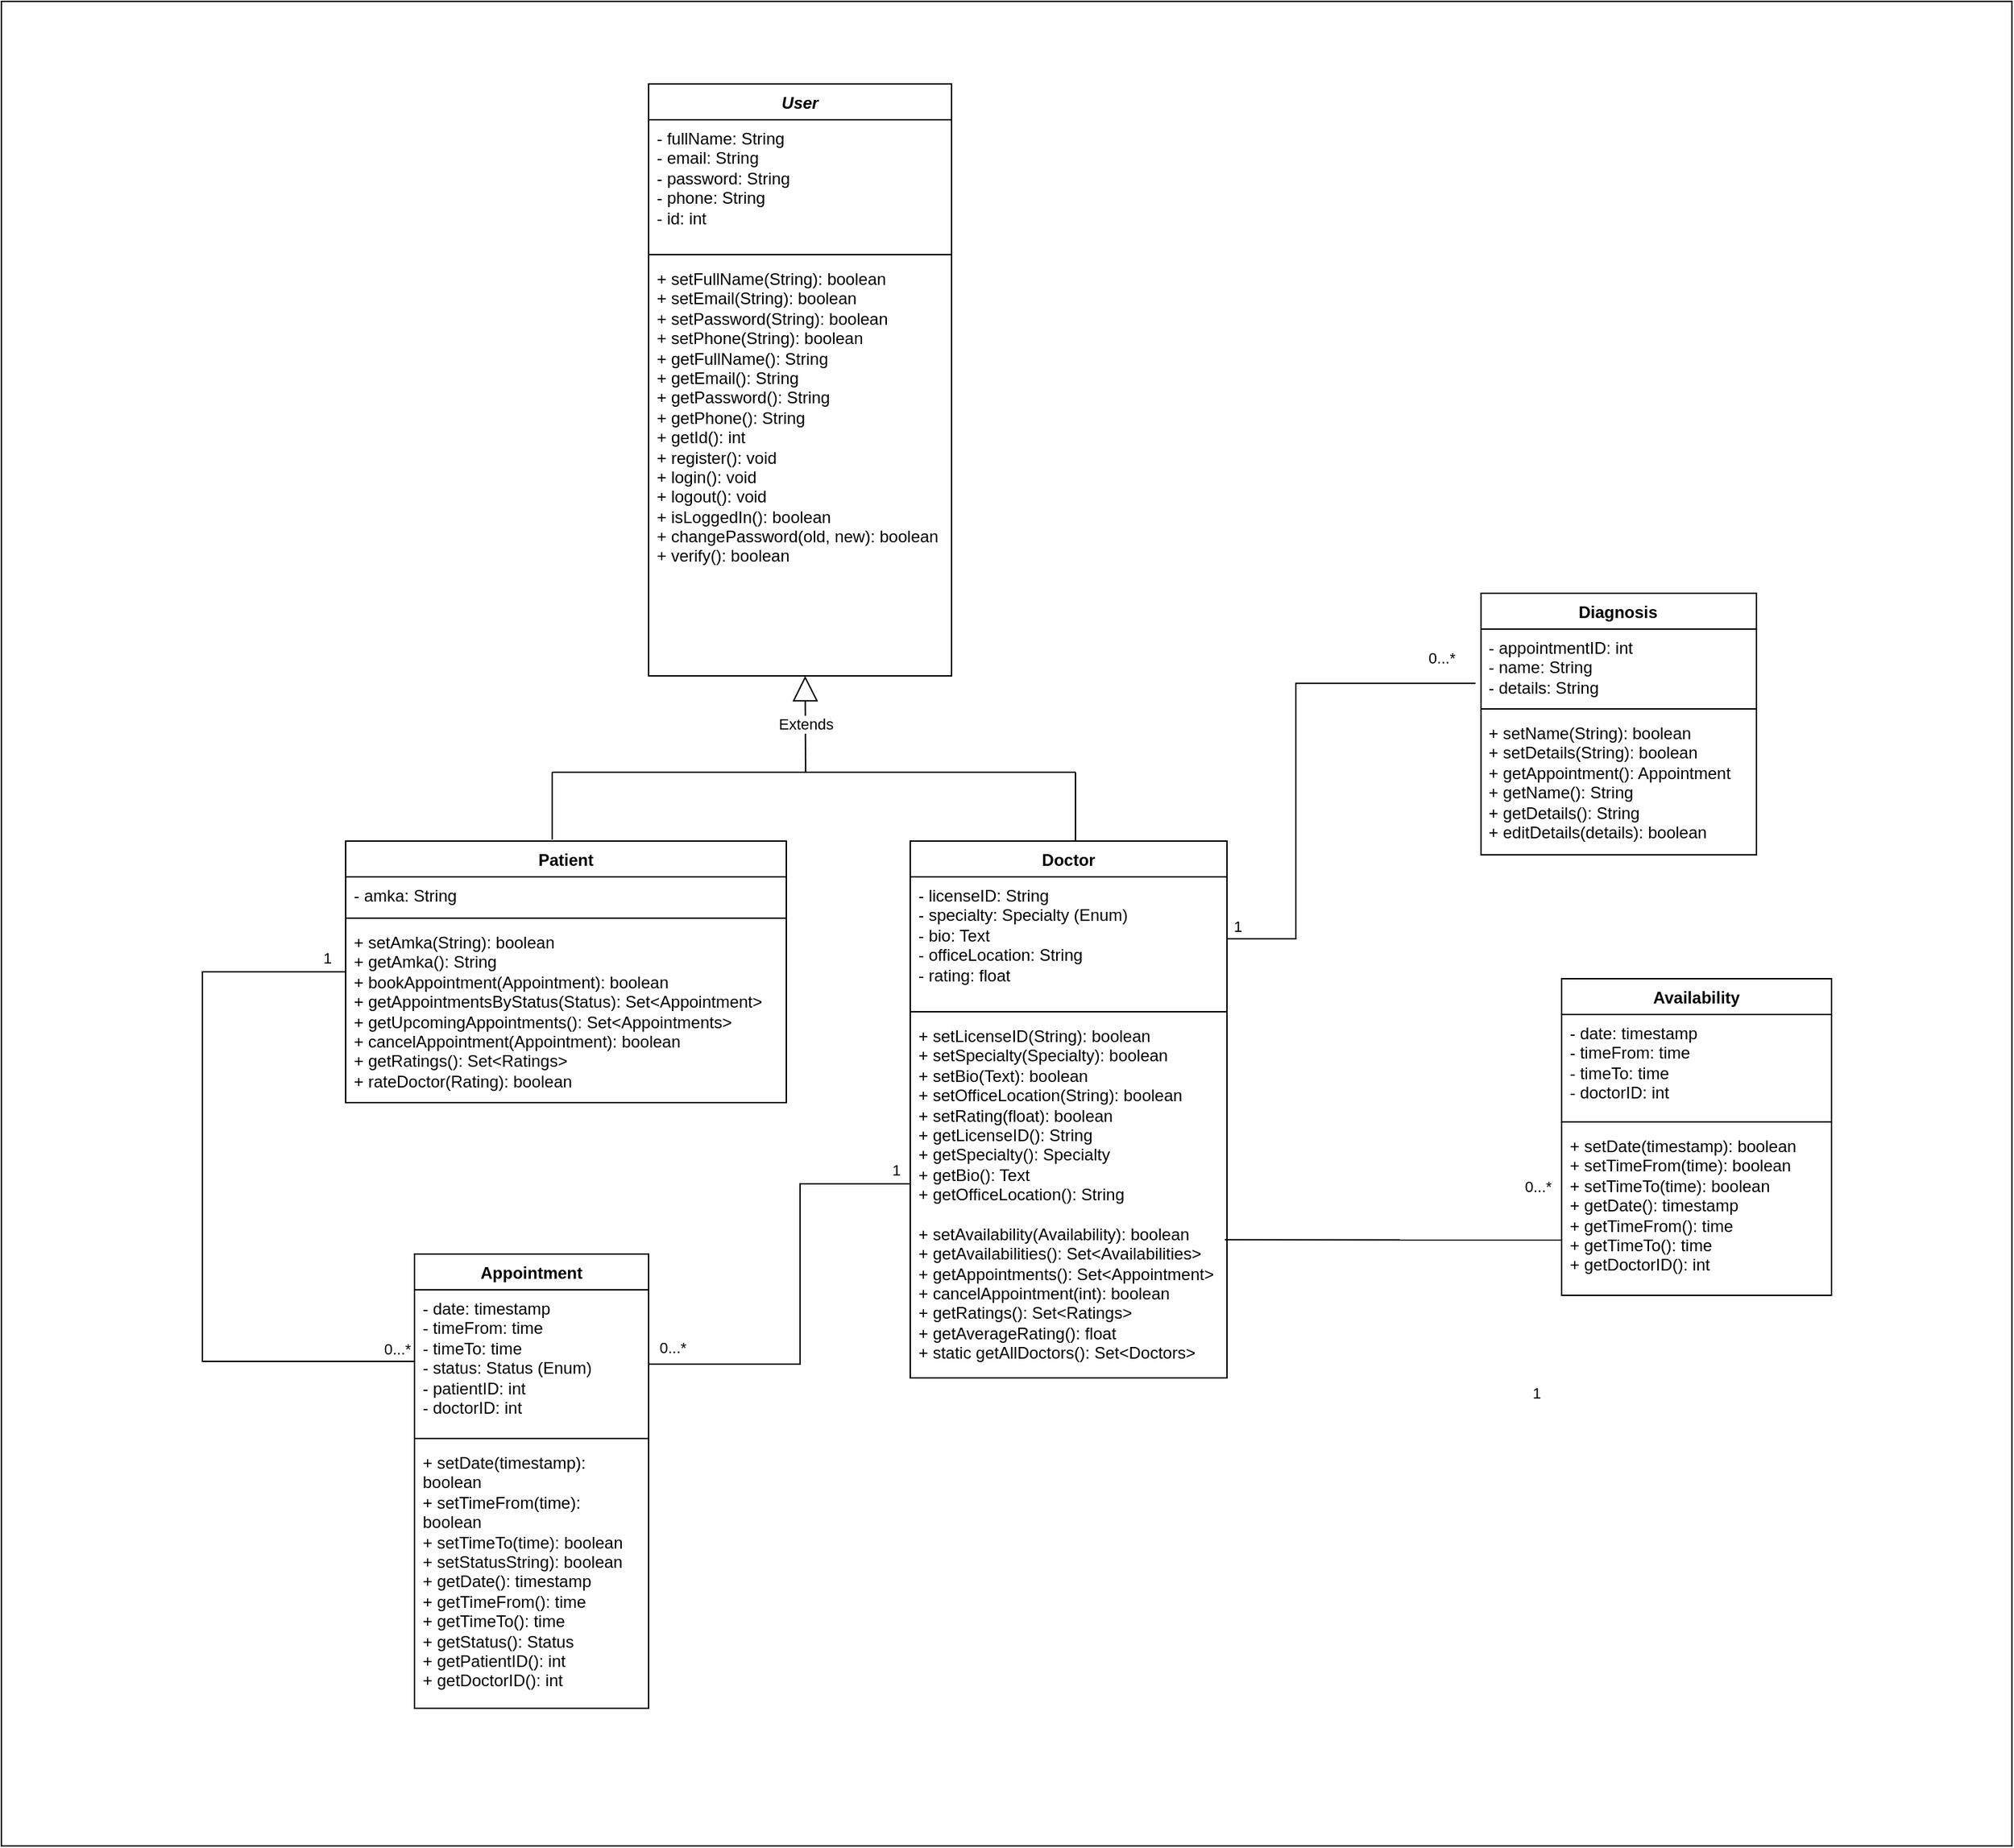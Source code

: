 <mxfile>
    <diagram name="Σελίδα-1" id="ma7eOHYsg1zkFZsJwAv3">
        <mxGraphModel dx="4835" dy="3485" grid="1" gridSize="10" guides="1" tooltips="1" connect="1" arrows="1" fold="1" page="1" pageScale="1" pageWidth="827" pageHeight="1169" math="0" shadow="0">
            <root>
                <mxCell id="0"/>
                <mxCell id="1" parent="0"/>
                <mxCell id="2" value="" style="rounded=0;whiteSpace=wrap;html=1;" vertex="1" parent="1">
                    <mxGeometry x="-590" y="-120" width="1460" height="1340" as="geometry"/>
                </mxCell>
                <mxCell id="nEy-xEynWaODndx7Sjhn-1" value="&lt;i&gt;User&lt;/i&gt;" style="swimlane;fontStyle=1;align=center;verticalAlign=top;childLayout=stackLayout;horizontal=1;startSize=26;horizontalStack=0;resizeParent=1;resizeParentMax=0;resizeLast=0;collapsible=1;marginBottom=0;whiteSpace=wrap;html=1;" parent="1" vertex="1">
                    <mxGeometry x="-120" y="-60" width="220" height="430" as="geometry">
                        <mxRectangle x="-120" y="40" width="70" height="30" as="alternateBounds"/>
                    </mxGeometry>
                </mxCell>
                <mxCell id="nEy-xEynWaODndx7Sjhn-2" value="- fullName: String&lt;div&gt;- email: String&lt;/div&gt;&lt;div&gt;- password: String&lt;/div&gt;&lt;div&gt;- phone: String&lt;/div&gt;&lt;div&gt;- id: int&lt;/div&gt;" style="text;strokeColor=none;fillColor=none;align=left;verticalAlign=top;spacingLeft=4;spacingRight=4;overflow=hidden;rotatable=0;points=[[0,0.5],[1,0.5]];portConstraint=eastwest;whiteSpace=wrap;html=1;" parent="nEy-xEynWaODndx7Sjhn-1" vertex="1">
                    <mxGeometry y="26" width="220" height="94" as="geometry"/>
                </mxCell>
                <mxCell id="nEy-xEynWaODndx7Sjhn-3" value="" style="line;strokeWidth=1;fillColor=none;align=left;verticalAlign=middle;spacingTop=-1;spacingLeft=3;spacingRight=3;rotatable=0;labelPosition=right;points=[];portConstraint=eastwest;strokeColor=inherit;" parent="nEy-xEynWaODndx7Sjhn-1" vertex="1">
                    <mxGeometry y="120" width="220" height="8" as="geometry"/>
                </mxCell>
                <mxCell id="nEy-xEynWaODndx7Sjhn-4" value="&lt;div&gt;&lt;font style=&quot;color: rgb(0, 0, 0);&quot;&gt;+ setFullName(String): boolean&lt;/font&gt;&lt;/div&gt;&lt;div&gt;&lt;div&gt;&lt;font style=&quot;color: rgb(0, 0, 0);&quot;&gt;+ setEmail(String): boolean&lt;/font&gt;&lt;/div&gt;&lt;/div&gt;&lt;div&gt;&lt;div&gt;&lt;font style=&quot;color: rgb(0, 0, 0);&quot;&gt;+ setPassword(String): boolean&lt;/font&gt;&lt;/div&gt;&lt;/div&gt;&lt;div&gt;&lt;div&gt;&lt;font style=&quot;color: rgb(0, 0, 0);&quot;&gt;+ setPhone(String): boolean&lt;/font&gt;&lt;/div&gt;&lt;/div&gt;&lt;div&gt;&lt;div&gt;&lt;font style=&quot;color: rgb(0, 0, 0);&quot;&gt;+ getFullName(): String&lt;/font&gt;&lt;/div&gt;&lt;div&gt;&lt;font style=&quot;color: rgb(0, 0, 0);&quot;&gt;+ getEmail(): String&lt;/font&gt;&lt;/div&gt;&lt;div&gt;&lt;font style=&quot;color: rgb(0, 0, 0);&quot;&gt;+ getPassword(): String&lt;/font&gt;&lt;/div&gt;&lt;div&gt;&lt;font style=&quot;color: rgb(0, 0, 0);&quot;&gt;+ getPhone(): String&lt;/font&gt;&lt;/div&gt;&lt;/div&gt;&lt;div&gt;&lt;font style=&quot;color: rgb(0, 0, 0);&quot;&gt;+ getId(): int&lt;/font&gt;&lt;/div&gt;&lt;font style=&quot;color: rgb(0, 0, 0);&quot;&gt;+ register(): void&lt;/font&gt;&lt;div&gt;&lt;font style=&quot;color: rgb(0, 0, 0);&quot;&gt;+ login(): void&lt;/font&gt;&lt;div&gt;&lt;font style=&quot;color: rgb(0, 0, 0);&quot;&gt;+ logout(): void&lt;/font&gt;&lt;/div&gt;&lt;div&gt;&lt;font style=&quot;color: rgb(0, 0, 0);&quot;&gt;+ isLoggedIn(): boolean&lt;/font&gt;&lt;/div&gt;&lt;div&gt;&lt;font style=&quot;color: rgb(0, 0, 0);&quot;&gt;+ changePassword(old, new): boolean&lt;/font&gt;&lt;/div&gt;&lt;div&gt;&lt;font style=&quot;color: rgb(0, 0, 0);&quot;&gt;+ verify(): boolean&lt;br&gt;&lt;/font&gt;&lt;div&gt;&lt;br&gt;&lt;/div&gt;&lt;/div&gt;&lt;/div&gt;" style="text;strokeColor=none;fillColor=none;align=left;verticalAlign=top;spacingLeft=4;spacingRight=4;overflow=hidden;rotatable=0;points=[[0,0.5],[1,0.5]];portConstraint=eastwest;whiteSpace=wrap;html=1;" parent="nEy-xEynWaODndx7Sjhn-1" vertex="1">
                    <mxGeometry y="128" width="220" height="302" as="geometry"/>
                </mxCell>
                <mxCell id="nEy-xEynWaODndx7Sjhn-5" value="Doctor" style="swimlane;fontStyle=1;align=center;verticalAlign=top;childLayout=stackLayout;horizontal=1;startSize=26;horizontalStack=0;resizeParent=1;resizeParentMax=0;resizeLast=0;collapsible=1;marginBottom=0;whiteSpace=wrap;html=1;" parent="1" vertex="1">
                    <mxGeometry x="70" y="490" width="230" height="390" as="geometry"/>
                </mxCell>
                <mxCell id="nEy-xEynWaODndx7Sjhn-6" value="- licenseID: String&lt;div&gt;- specialty: Specialty (Enum)&lt;/div&gt;&lt;div&gt;- bio: Text&lt;/div&gt;&lt;div&gt;- officeLocation: String&lt;/div&gt;&lt;div&gt;- rating: float&lt;/div&gt;" style="text;strokeColor=none;fillColor=none;align=left;verticalAlign=top;spacingLeft=4;spacingRight=4;overflow=hidden;rotatable=0;points=[[0,0.5],[1,0.5]];portConstraint=eastwest;whiteSpace=wrap;html=1;" parent="nEy-xEynWaODndx7Sjhn-5" vertex="1">
                    <mxGeometry y="26" width="230" height="94" as="geometry"/>
                </mxCell>
                <mxCell id="nEy-xEynWaODndx7Sjhn-7" value="" style="line;strokeWidth=1;fillColor=none;align=left;verticalAlign=middle;spacingTop=-1;spacingLeft=3;spacingRight=3;rotatable=0;labelPosition=right;points=[];portConstraint=eastwest;strokeColor=inherit;" parent="nEy-xEynWaODndx7Sjhn-5" vertex="1">
                    <mxGeometry y="120" width="230" height="8" as="geometry"/>
                </mxCell>
                <mxCell id="nEy-xEynWaODndx7Sjhn-8" value="&lt;div&gt;&lt;div&gt;&lt;font style=&quot;color: rgb(0, 0, 0);&quot;&gt;+ setLicenseID(String): boolean&lt;/font&gt;&lt;/div&gt;&lt;div&gt;&lt;font style=&quot;color: rgb(0, 0, 0);&quot;&gt;+ setSpecialty(Specialty): boolean&lt;/font&gt;&lt;/div&gt;&lt;div&gt;&lt;font style=&quot;color: rgb(0, 0, 0);&quot;&gt;+ setBio(Text):&amp;nbsp;&lt;span style=&quot;background-color: transparent;&quot;&gt;boolean&lt;/span&gt;&lt;/font&gt;&lt;/div&gt;&lt;div&gt;&lt;font style=&quot;color: rgb(0, 0, 0);&quot;&gt;+ setOfficeLocation(String):&amp;nbsp;&lt;span style=&quot;background-color: transparent;&quot;&gt;boolean&lt;/span&gt;&lt;/font&gt;&lt;/div&gt;&lt;div&gt;&lt;font style=&quot;color: rgb(0, 0, 0);&quot;&gt;+ setRating(float):&amp;nbsp;&lt;span style=&quot;background-color: transparent;&quot;&gt;boolean&lt;/span&gt;&lt;/font&gt;&lt;/div&gt;&lt;div&gt;&lt;div&gt;&lt;font style=&quot;color: rgb(0, 0, 0);&quot;&gt;+ getLicenseID(): String&lt;/font&gt;&lt;/div&gt;&lt;div&gt;&lt;font style=&quot;color: rgb(0, 0, 0);&quot;&gt;+ getSpecialty(): Specialty&lt;/font&gt;&lt;/div&gt;&lt;div&gt;&lt;font style=&quot;color: rgb(0, 0, 0);&quot;&gt;+ getBio(): Text&lt;/font&gt;&lt;/div&gt;&lt;div&gt;&lt;font style=&quot;color: rgb(0, 0, 0);&quot;&gt;+ getOfficeLocation(): String&lt;/font&gt;&lt;/div&gt;&lt;/div&gt;&lt;/div&gt;&lt;div&gt;&lt;font style=&quot;color: rgb(0, 0, 0);&quot;&gt;&lt;br&gt;&lt;/font&gt;&lt;/div&gt;&lt;font style=&quot;color: rgb(0, 0, 0);&quot;&gt;+ setAvailability(Availability): boolean&lt;/font&gt;&lt;div&gt;&lt;font style=&quot;color: rgb(0, 0, 0);&quot;&gt;&lt;font&gt;+ getAvailabilities(): Set&amp;lt;Availabilities&amp;gt;&lt;/font&gt;&lt;br&gt;&lt;/font&gt;&lt;div&gt;&lt;span style=&quot;background-color: transparent;&quot;&gt;&lt;font style=&quot;color: rgb(0, 0, 0);&quot;&gt;+ getAppointments(): Set&amp;lt;Appointment&amp;gt;&lt;/font&gt;&lt;/span&gt;&lt;div&gt;&lt;div&gt;&lt;font style=&quot;color: rgb(0, 0, 0);&quot;&gt;+ cancelAppointment(int): boolean&lt;/font&gt;&lt;/div&gt;&lt;div&gt;&lt;font style=&quot;color: rgb(0, 0, 0);&quot;&gt;+ getRatings(): Set&amp;lt;Ratings&amp;gt;&lt;/font&gt;&lt;/div&gt;&lt;/div&gt;&lt;/div&gt;&lt;div&gt;&lt;font style=&quot;color: rgb(0, 0, 0);&quot;&gt;+ getAverageRating(): float&lt;/font&gt;&lt;/div&gt;&lt;div&gt;&lt;font style=&quot;color: rgb(0, 0, 0);&quot;&gt;+ static getAll&lt;span style=&quot;background-color: transparent;&quot;&gt;Doctors(): Set&amp;lt;Doctors&amp;gt;&lt;/span&gt;&lt;/font&gt;&lt;/div&gt;&lt;/div&gt;" style="text;strokeColor=none;fillColor=none;align=left;verticalAlign=top;spacingLeft=4;spacingRight=4;overflow=hidden;rotatable=0;points=[[0,0.5],[1,0.5]];portConstraint=eastwest;whiteSpace=wrap;html=1;" parent="nEy-xEynWaODndx7Sjhn-5" vertex="1">
                    <mxGeometry y="128" width="230" height="262" as="geometry"/>
                </mxCell>
                <mxCell id="nEy-xEynWaODndx7Sjhn-9" value="Patient" style="swimlane;fontStyle=1;align=center;verticalAlign=top;childLayout=stackLayout;horizontal=1;startSize=26;horizontalStack=0;resizeParent=1;resizeParentMax=0;resizeLast=0;collapsible=1;marginBottom=0;whiteSpace=wrap;html=1;" parent="1" vertex="1">
                    <mxGeometry x="-340" y="490" width="320" height="190" as="geometry"/>
                </mxCell>
                <mxCell id="nEy-xEynWaODndx7Sjhn-10" value="- amka: String" style="text;strokeColor=none;fillColor=none;align=left;verticalAlign=top;spacingLeft=4;spacingRight=4;overflow=hidden;rotatable=0;points=[[0,0.5],[1,0.5]];portConstraint=eastwest;whiteSpace=wrap;html=1;" parent="nEy-xEynWaODndx7Sjhn-9" vertex="1">
                    <mxGeometry y="26" width="320" height="26" as="geometry"/>
                </mxCell>
                <mxCell id="nEy-xEynWaODndx7Sjhn-11" value="" style="line;strokeWidth=1;fillColor=none;align=left;verticalAlign=middle;spacingTop=-1;spacingLeft=3;spacingRight=3;rotatable=0;labelPosition=right;points=[];portConstraint=eastwest;strokeColor=inherit;" parent="nEy-xEynWaODndx7Sjhn-9" vertex="1">
                    <mxGeometry y="52" width="320" height="8" as="geometry"/>
                </mxCell>
                <mxCell id="nEy-xEynWaODndx7Sjhn-12" value="&lt;div&gt;&lt;div&gt;&lt;span style=&quot;background-color: transparent;&quot;&gt;&lt;font style=&quot;color: rgb(0, 0, 0);&quot;&gt;+ setAmka(String): boolean&lt;/font&gt;&lt;/span&gt;&lt;/div&gt;&lt;div&gt;&lt;div&gt;&lt;font style=&quot;color: rgb(0, 0, 0);&quot;&gt;+ getAmka(): String&lt;/font&gt;&lt;/div&gt;&lt;/div&gt;&lt;/div&gt;&lt;div&gt;&lt;font style=&quot;color: rgb(0, 0, 0);&quot;&gt;+ bookAppointment(Appointment): boolean&lt;/font&gt;&lt;/div&gt;&lt;div&gt;&lt;font style=&quot;color: rgb(0, 0, 0);&quot;&gt;+ getAppointments&lt;font&gt;ByStatus&lt;/font&gt;(Status): Set&amp;lt;Appointment&amp;gt;&lt;/font&gt;&lt;/div&gt;&lt;div&gt;&lt;font style=&quot;color: rgb(0, 0, 0);&quot;&gt;+ getUpcomingAppointments(): Set&amp;lt;Appointments&amp;gt;&lt;/font&gt;&lt;/div&gt;&lt;div&gt;&lt;div&gt;&lt;font style=&quot;color: rgb(0, 0, 0);&quot;&gt;+ cancelAppointment(Appointment): boolean&lt;/font&gt;&lt;/div&gt;&lt;/div&gt;&lt;div&gt;&lt;span style=&quot;background-color: transparent;&quot;&gt;&lt;font style=&quot;color: rgb(0, 0, 0);&quot;&gt;+ getRatings(): Set&amp;lt;Ratings&amp;gt;&amp;nbsp;&lt;/font&gt;&lt;/span&gt;&lt;/div&gt;&lt;div&gt;&lt;font style=&quot;color: rgb(0, 0, 0);&quot;&gt;+ rateDoctor(Rating): boolean&lt;/font&gt;&lt;/div&gt;" style="text;strokeColor=none;fillColor=none;align=left;verticalAlign=top;spacingLeft=4;spacingRight=4;overflow=hidden;rotatable=0;points=[[0,0.5],[1,0.5]];portConstraint=eastwest;whiteSpace=wrap;html=1;" parent="nEy-xEynWaODndx7Sjhn-9" vertex="1">
                    <mxGeometry y="60" width="320" height="130" as="geometry"/>
                </mxCell>
                <mxCell id="nEy-xEynWaODndx7Sjhn-13" value="Appointment" style="swimlane;fontStyle=1;align=center;verticalAlign=top;childLayout=stackLayout;horizontal=1;startSize=26;horizontalStack=0;resizeParent=1;resizeParentMax=0;resizeLast=0;collapsible=1;marginBottom=0;whiteSpace=wrap;html=1;" parent="1" vertex="1">
                    <mxGeometry x="-290" y="790" width="170" height="330" as="geometry"/>
                </mxCell>
                <mxCell id="nEy-xEynWaODndx7Sjhn-14" value="- date: timestamp&lt;div&gt;- timeFrom: time&lt;/div&gt;&lt;div&gt;- timeTo: time&lt;/div&gt;&lt;div&gt;- status: Status (Enum)&lt;/div&gt;&lt;div&gt;- patientID: int&lt;/div&gt;&lt;div&gt;- doctorID: int&amp;nbsp;&lt;/div&gt;" style="text;strokeColor=none;fillColor=none;align=left;verticalAlign=top;spacingLeft=4;spacingRight=4;overflow=hidden;rotatable=0;points=[[0,0.5],[1,0.5]];portConstraint=eastwest;whiteSpace=wrap;html=1;" parent="nEy-xEynWaODndx7Sjhn-13" vertex="1">
                    <mxGeometry y="26" width="170" height="104" as="geometry"/>
                </mxCell>
                <mxCell id="nEy-xEynWaODndx7Sjhn-15" value="" style="line;strokeWidth=1;fillColor=none;align=left;verticalAlign=middle;spacingTop=-1;spacingLeft=3;spacingRight=3;rotatable=0;labelPosition=right;points=[];portConstraint=eastwest;strokeColor=inherit;" parent="nEy-xEynWaODndx7Sjhn-13" vertex="1">
                    <mxGeometry y="130" width="170" height="8" as="geometry"/>
                </mxCell>
                <mxCell id="nEy-xEynWaODndx7Sjhn-16" value="&lt;div&gt;+ setDate(timestamp): boolean&lt;/div&gt;&lt;div&gt;+ setTimeFrom(time): boolean&lt;/div&gt;&lt;div&gt;+ setTimeTo(time): boolean&lt;/div&gt;&lt;div&gt;+ setStatusString): boolean&lt;/div&gt;&lt;div&gt;&lt;div&gt;+ getDate(): timestamp&lt;/div&gt;&lt;/div&gt;&lt;div&gt;&lt;div&gt;+ getTimeFrom(): time&lt;/div&gt;&lt;/div&gt;&lt;div&gt;&lt;div&gt;+ getTimeTo(): time&lt;/div&gt;&lt;div&gt;+ getStatus(): Status&lt;/div&gt;&lt;div&gt;+ getPatientID(): int&lt;/div&gt;&lt;div&gt;+ getDoctorID(): int&lt;/div&gt;&lt;/div&gt;" style="text;strokeColor=none;fillColor=none;align=left;verticalAlign=top;spacingLeft=4;spacingRight=4;overflow=hidden;rotatable=0;points=[[0,0.5],[1,0.5]];portConstraint=eastwest;whiteSpace=wrap;html=1;" parent="nEy-xEynWaODndx7Sjhn-13" vertex="1">
                    <mxGeometry y="138" width="170" height="192" as="geometry"/>
                </mxCell>
                <mxCell id="nEy-xEynWaODndx7Sjhn-17" value="Availability" style="swimlane;fontStyle=1;align=center;verticalAlign=top;childLayout=stackLayout;horizontal=1;startSize=26;horizontalStack=0;resizeParent=1;resizeParentMax=0;resizeLast=0;collapsible=1;marginBottom=0;whiteSpace=wrap;html=1;" parent="1" vertex="1">
                    <mxGeometry x="543" y="590" width="196" height="230" as="geometry"/>
                </mxCell>
                <mxCell id="nEy-xEynWaODndx7Sjhn-18" value="- date: timestamp&lt;div&gt;- timeFrom: time&lt;/div&gt;&lt;div&gt;- timeTo: time&lt;/div&gt;&lt;div&gt;- doctorID: int&lt;/div&gt;" style="text;strokeColor=none;fillColor=none;align=left;verticalAlign=top;spacingLeft=4;spacingRight=4;overflow=hidden;rotatable=0;points=[[0,0.5],[1,0.5]];portConstraint=eastwest;whiteSpace=wrap;html=1;" parent="nEy-xEynWaODndx7Sjhn-17" vertex="1">
                    <mxGeometry y="26" width="196" height="74" as="geometry"/>
                </mxCell>
                <mxCell id="nEy-xEynWaODndx7Sjhn-19" value="" style="line;strokeWidth=1;fillColor=none;align=left;verticalAlign=middle;spacingTop=-1;spacingLeft=3;spacingRight=3;rotatable=0;labelPosition=right;points=[];portConstraint=eastwest;strokeColor=inherit;" parent="nEy-xEynWaODndx7Sjhn-17" vertex="1">
                    <mxGeometry y="100" width="196" height="8" as="geometry"/>
                </mxCell>
                <mxCell id="nEy-xEynWaODndx7Sjhn-20" value="&lt;div&gt;+ setDate(timestamp): boolean&lt;/div&gt;&lt;div&gt;+ setTimeFrom(time): boolean&lt;/div&gt;&lt;div&gt;+ setTimeTo(time): boolean&lt;/div&gt;&lt;div&gt;+ getDate(): timestamp&lt;/div&gt;&lt;div&gt;+ getTimeFrom(): time&lt;/div&gt;&lt;div&gt;&lt;div&gt;+ getTimeTo(): time&lt;/div&gt;&lt;div&gt;+ getDoctorID(): int&lt;/div&gt;&lt;/div&gt;" style="text;strokeColor=none;fillColor=none;align=left;verticalAlign=top;spacingLeft=4;spacingRight=4;overflow=hidden;rotatable=0;points=[[0,0.5],[1,0.5]];portConstraint=eastwest;whiteSpace=wrap;html=1;" parent="nEy-xEynWaODndx7Sjhn-17" vertex="1">
                    <mxGeometry y="108" width="196" height="122" as="geometry"/>
                </mxCell>
                <mxCell id="nEy-xEynWaODndx7Sjhn-25" value="Diagnosis" style="swimlane;fontStyle=1;align=center;verticalAlign=top;childLayout=stackLayout;horizontal=1;startSize=26;horizontalStack=0;resizeParent=1;resizeParentMax=0;resizeLast=0;collapsible=1;marginBottom=0;whiteSpace=wrap;html=1;" parent="1" vertex="1">
                    <mxGeometry x="484.47" y="310" width="200" height="190" as="geometry"/>
                </mxCell>
                <mxCell id="nEy-xEynWaODndx7Sjhn-26" value="- appointmentID: int&lt;div&gt;- name: String&lt;/div&gt;&lt;div&gt;- details: String&lt;/div&gt;" style="text;strokeColor=none;fillColor=none;align=left;verticalAlign=top;spacingLeft=4;spacingRight=4;overflow=hidden;rotatable=0;points=[[0,0.5],[1,0.5]];portConstraint=eastwest;whiteSpace=wrap;html=1;" parent="nEy-xEynWaODndx7Sjhn-25" vertex="1">
                    <mxGeometry y="26" width="200" height="54" as="geometry"/>
                </mxCell>
                <mxCell id="nEy-xEynWaODndx7Sjhn-27" value="" style="line;strokeWidth=1;fillColor=none;align=left;verticalAlign=middle;spacingTop=-1;spacingLeft=3;spacingRight=3;rotatable=0;labelPosition=right;points=[];portConstraint=eastwest;strokeColor=inherit;" parent="nEy-xEynWaODndx7Sjhn-25" vertex="1">
                    <mxGeometry y="80" width="200" height="8" as="geometry"/>
                </mxCell>
                <mxCell id="nEy-xEynWaODndx7Sjhn-28" value="&lt;div&gt;&lt;span style=&quot;background-color: transparent;&quot;&gt;&lt;font style=&quot;color: rgb(0, 0, 0);&quot;&gt;+ setName(String): boolean&lt;/font&gt;&lt;/span&gt;&lt;/div&gt;&lt;div&gt;&lt;font style=&quot;color: rgb(0, 0, 0);&quot;&gt;+ setDetails(String): boolean&lt;/font&gt;&lt;/div&gt;&lt;div&gt;&lt;div&gt;&lt;font style=&quot;color: rgb(0, 0, 0);&quot;&gt;+ getAppointment(): Appointment&lt;/font&gt;&lt;/div&gt;&lt;div&gt;&lt;font style=&quot;color: rgb(0, 0, 0);&quot;&gt;+ getName(): String&lt;/font&gt;&lt;/div&gt;&lt;div&gt;&lt;font style=&quot;color: rgb(0, 0, 0);&quot;&gt;+ getDetails(): String&lt;/font&gt;&lt;/div&gt;&lt;/div&gt;&lt;div&gt;&lt;font style=&quot;color: rgb(0, 0, 0);&quot;&gt;+ editDetails(details): boolean&lt;/font&gt;&lt;/div&gt;" style="text;strokeColor=none;fillColor=none;align=left;verticalAlign=top;spacingLeft=4;spacingRight=4;overflow=hidden;rotatable=0;points=[[0,0.5],[1,0.5]];portConstraint=eastwest;whiteSpace=wrap;html=1;" parent="nEy-xEynWaODndx7Sjhn-25" vertex="1">
                    <mxGeometry y="88" width="200" height="102" as="geometry"/>
                </mxCell>
                <mxCell id="X38XL1E0ZOS0bh-JIAz3-3" value="Extends" style="endArrow=block;endSize=16;endFill=0;html=1;rounded=0;entryX=0.156;entryY=0.984;entryDx=0;entryDy=0;entryPerimeter=0;" parent="1" edge="1">
                    <mxGeometry width="160" relative="1" as="geometry">
                        <mxPoint x="-6" y="440" as="sourcePoint"/>
                        <mxPoint x="-6.32" y="369.998" as="targetPoint"/>
                    </mxGeometry>
                </mxCell>
                <mxCell id="X38XL1E0ZOS0bh-JIAz3-4" value="" style="endArrow=none;html=1;rounded=0;" parent="1" edge="1">
                    <mxGeometry width="50" height="50" relative="1" as="geometry">
                        <mxPoint x="-190" y="440" as="sourcePoint"/>
                        <mxPoint x="190" y="440" as="targetPoint"/>
                    </mxGeometry>
                </mxCell>
                <mxCell id="X38XL1E0ZOS0bh-JIAz3-5" value="" style="endArrow=none;html=1;rounded=0;" parent="1" edge="1">
                    <mxGeometry width="50" height="50" relative="1" as="geometry">
                        <mxPoint x="-190" y="489" as="sourcePoint"/>
                        <mxPoint x="-190" y="440" as="targetPoint"/>
                    </mxGeometry>
                </mxCell>
                <mxCell id="X38XL1E0ZOS0bh-JIAz3-6" value="" style="endArrow=none;html=1;rounded=0;exitX=0.5;exitY=0;exitDx=0;exitDy=0;" parent="1" edge="1">
                    <mxGeometry width="50" height="50" relative="1" as="geometry">
                        <mxPoint x="190" y="490" as="sourcePoint"/>
                        <mxPoint x="190" y="440" as="targetPoint"/>
                    </mxGeometry>
                </mxCell>
                <mxCell id="X38XL1E0ZOS0bh-JIAz3-14" value="" style="endArrow=none;html=1;edgeStyle=orthogonalEdgeStyle;rounded=0;entryX=0;entryY=0.5;entryDx=0;entryDy=0;exitX=1;exitY=0.5;exitDx=0;exitDy=0;" parent="1" source="nEy-xEynWaODndx7Sjhn-14" target="nEy-xEynWaODndx7Sjhn-8" edge="1">
                    <mxGeometry relative="1" as="geometry">
                        <mxPoint x="-96" y="870" as="sourcePoint"/>
                        <mxPoint x="10" y="660" as="targetPoint"/>
                        <Array as="points">
                            <mxPoint x="-120" y="870"/>
                            <mxPoint x="-10" y="870"/>
                            <mxPoint x="-10" y="739"/>
                            <mxPoint x="70" y="739"/>
                        </Array>
                    </mxGeometry>
                </mxCell>
                <mxCell id="X38XL1E0ZOS0bh-JIAz3-15" value="0...*" style="edgeLabel;resizable=0;html=1;align=left;verticalAlign=bottom;" parent="X38XL1E0ZOS0bh-JIAz3-14" connectable="0" vertex="1">
                    <mxGeometry x="-1" relative="1" as="geometry">
                        <mxPoint x="6" y="-2" as="offset"/>
                    </mxGeometry>
                </mxCell>
                <mxCell id="X38XL1E0ZOS0bh-JIAz3-17" value="1" style="edgeLabel;resizable=0;html=1;align=left;verticalAlign=bottom;" parent="1" connectable="0" vertex="1">
                    <mxGeometry x="40" y="690" as="geometry">
                        <mxPoint x="15" y="47" as="offset"/>
                    </mxGeometry>
                </mxCell>
                <mxCell id="X38XL1E0ZOS0bh-JIAz3-18" value="" style="endArrow=none;html=1;edgeStyle=orthogonalEdgeStyle;rounded=0;exitX=0.005;exitY=0.541;exitDx=0;exitDy=0;exitPerimeter=0;" parent="1" edge="1">
                    <mxGeometry relative="1" as="geometry">
                        <mxPoint x="-290.05" y="869.724" as="sourcePoint"/>
                        <mxPoint x="-340" y="585" as="targetPoint"/>
                        <Array as="points">
                            <mxPoint x="-290" y="868"/>
                            <mxPoint x="-444" y="868"/>
                            <mxPoint x="-444" y="585"/>
                        </Array>
                    </mxGeometry>
                </mxCell>
                <mxCell id="X38XL1E0ZOS0bh-JIAz3-19" value="0...*" style="edgeLabel;resizable=0;html=1;align=left;verticalAlign=bottom;" parent="X38XL1E0ZOS0bh-JIAz3-18" connectable="0" vertex="1">
                    <mxGeometry x="-1" relative="1" as="geometry">
                        <mxPoint x="-24" y="-2" as="offset"/>
                    </mxGeometry>
                </mxCell>
                <mxCell id="X38XL1E0ZOS0bh-JIAz3-20" value="1" style="edgeLabel;resizable=0;html=1;align=right;verticalAlign=bottom;" parent="X38XL1E0ZOS0bh-JIAz3-18" connectable="0" vertex="1">
                    <mxGeometry x="1" relative="1" as="geometry">
                        <mxPoint x="-9" y="-2" as="offset"/>
                    </mxGeometry>
                </mxCell>
                <mxCell id="X38XL1E0ZOS0bh-JIAz3-25" value="" style="endArrow=none;html=1;edgeStyle=orthogonalEdgeStyle;rounded=0;entryX=-0.02;entryY=0.729;entryDx=0;entryDy=0;entryPerimeter=0;" parent="1" target="nEy-xEynWaODndx7Sjhn-26" edge="1">
                    <mxGeometry relative="1" as="geometry">
                        <mxPoint x="300" y="560" as="sourcePoint"/>
                        <mxPoint x="360" y="270" as="targetPoint"/>
                        <Array as="points">
                            <mxPoint x="350" y="561"/>
                            <mxPoint x="350" y="375"/>
                        </Array>
                    </mxGeometry>
                </mxCell>
                <mxCell id="X38XL1E0ZOS0bh-JIAz3-26" value="&amp;nbsp;1" style="edgeLabel;resizable=0;html=1;align=left;verticalAlign=bottom;" parent="X38XL1E0ZOS0bh-JIAz3-25" connectable="0" vertex="1">
                    <mxGeometry x="-1" relative="1" as="geometry"/>
                </mxCell>
                <mxCell id="X38XL1E0ZOS0bh-JIAz3-27" value="0...*" style="edgeLabel;resizable=0;html=1;align=right;verticalAlign=bottom;" parent="X38XL1E0ZOS0bh-JIAz3-25" connectable="0" vertex="1">
                    <mxGeometry x="1" relative="1" as="geometry">
                        <mxPoint x="-14" y="-10" as="offset"/>
                    </mxGeometry>
                </mxCell>
                <mxCell id="X38XL1E0ZOS0bh-JIAz3-28" value="" style="endArrow=none;html=1;edgeStyle=orthogonalEdgeStyle;rounded=0;entryX=0;entryY=0.67;entryDx=0;entryDy=0;entryPerimeter=0;exitX=0.993;exitY=0.617;exitDx=0;exitDy=0;exitPerimeter=0;" parent="1" target="nEy-xEynWaODndx7Sjhn-20" edge="1" source="nEy-xEynWaODndx7Sjhn-8">
                    <mxGeometry relative="1" as="geometry">
                        <mxPoint x="300" y="650" as="sourcePoint"/>
                        <mxPoint x="410" y="650" as="targetPoint"/>
                        <Array as="points"/>
                    </mxGeometry>
                </mxCell>
                <mxCell id="X38XL1E0ZOS0bh-JIAz3-29" value="1" style="edgeLabel;resizable=0;html=1;align=left;verticalAlign=bottom;" parent="X38XL1E0ZOS0bh-JIAz3-28" connectable="0" vertex="1">
                    <mxGeometry x="-1" relative="1" as="geometry">
                        <mxPoint x="222" y="120" as="offset"/>
                    </mxGeometry>
                </mxCell>
                <mxCell id="X38XL1E0ZOS0bh-JIAz3-30" value="0...*&amp;nbsp;" style="edgeLabel;resizable=0;html=1;align=right;verticalAlign=bottom;" parent="X38XL1E0ZOS0bh-JIAz3-28" connectable="0" vertex="1">
                    <mxGeometry x="1" relative="1" as="geometry">
                        <mxPoint x="-3" y="-30" as="offset"/>
                    </mxGeometry>
                </mxCell>
                <mxCell id="X38XL1E0ZOS0bh-JIAz3-35" value="" style="endArrow=open;endFill=1;endSize=12;html=1;rounded=0;" parent="1" edge="1">
                    <mxGeometry width="160" relative="1" as="geometry">
                        <mxPoint x="430" y="820" as="sourcePoint"/>
                        <mxPoint x="430" y="820" as="targetPoint"/>
                    </mxGeometry>
                </mxCell>
            </root>
        </mxGraphModel>
    </diagram>
</mxfile>